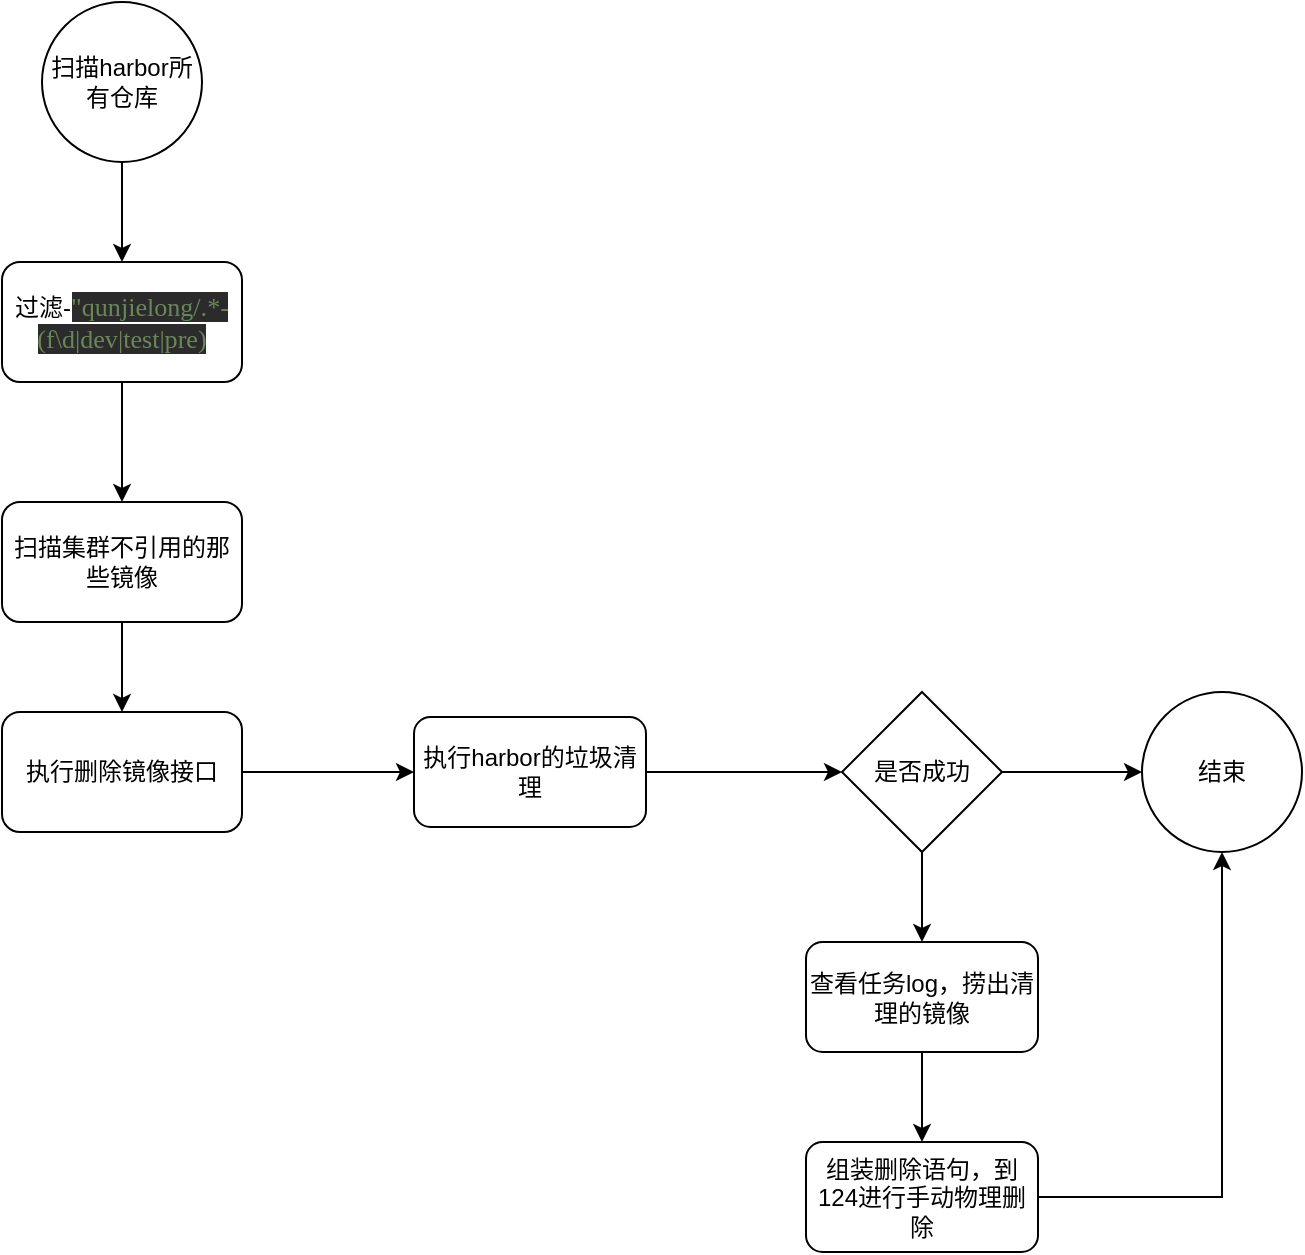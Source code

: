 <mxfile version="14.8.6" type="github"><diagram id="HJoxG-BciqIEoTtNvE9b" name="Page-1"><mxGraphModel dx="1422" dy="761" grid="1" gridSize="10" guides="1" tooltips="1" connect="1" arrows="1" fold="1" page="1" pageScale="1" pageWidth="827" pageHeight="1169" math="0" shadow="0"><root><mxCell id="0"/><mxCell id="1" parent="0"/><mxCell id="voRt8SKU58HavVALvPDA-2" style="edgeStyle=orthogonalEdgeStyle;rounded=0;orthogonalLoop=1;jettySize=auto;html=1;exitX=0.5;exitY=1;exitDx=0;exitDy=0;entryX=0.5;entryY=0;entryDx=0;entryDy=0;" edge="1" parent="1" source="voRt8SKU58HavVALvPDA-1" target="voRt8SKU58HavVALvPDA-3"><mxGeometry relative="1" as="geometry"><mxPoint x="210" y="280" as="targetPoint"/></mxGeometry></mxCell><mxCell id="voRt8SKU58HavVALvPDA-1" value="扫描harbor所有仓库" style="ellipse;whiteSpace=wrap;html=1;aspect=fixed;" vertex="1" parent="1"><mxGeometry x="170" y="170" width="80" height="80" as="geometry"/></mxCell><mxCell id="voRt8SKU58HavVALvPDA-9" style="edgeStyle=orthogonalEdgeStyle;rounded=0;orthogonalLoop=1;jettySize=auto;html=1;exitX=0.5;exitY=1;exitDx=0;exitDy=0;entryX=0.5;entryY=0;entryDx=0;entryDy=0;" edge="1" parent="1" source="voRt8SKU58HavVALvPDA-3" target="voRt8SKU58HavVALvPDA-8"><mxGeometry relative="1" as="geometry"/></mxCell><mxCell id="voRt8SKU58HavVALvPDA-3" value="过滤-&lt;span style=&quot;color: rgb(106 , 135 , 89) ; background-color: rgb(43 , 43 , 43) ; font-family: &amp;#34;jetbrains mono&amp;#34; ; font-size: 9.8pt&quot;&gt;&quot;qunjielong/.*-(f\d|dev|test|pre)&lt;/span&gt;" style="rounded=1;whiteSpace=wrap;html=1;" vertex="1" parent="1"><mxGeometry x="150" y="300" width="120" height="60" as="geometry"/></mxCell><mxCell id="voRt8SKU58HavVALvPDA-11" style="edgeStyle=orthogonalEdgeStyle;rounded=0;orthogonalLoop=1;jettySize=auto;html=1;exitX=0.5;exitY=1;exitDx=0;exitDy=0;entryX=0.5;entryY=0;entryDx=0;entryDy=0;" edge="1" parent="1" source="voRt8SKU58HavVALvPDA-8" target="voRt8SKU58HavVALvPDA-10"><mxGeometry relative="1" as="geometry"/></mxCell><mxCell id="voRt8SKU58HavVALvPDA-8" value="扫描集群不引用的那些镜像" style="rounded=1;whiteSpace=wrap;html=1;" vertex="1" parent="1"><mxGeometry x="150" y="420" width="120" height="60" as="geometry"/></mxCell><mxCell id="voRt8SKU58HavVALvPDA-15" style="edgeStyle=orthogonalEdgeStyle;rounded=0;orthogonalLoop=1;jettySize=auto;html=1;exitX=1;exitY=0.5;exitDx=0;exitDy=0;entryX=0;entryY=0.5;entryDx=0;entryDy=0;" edge="1" parent="1" source="voRt8SKU58HavVALvPDA-10" target="voRt8SKU58HavVALvPDA-13"><mxGeometry relative="1" as="geometry"/></mxCell><mxCell id="voRt8SKU58HavVALvPDA-10" value="执行删除镜像接口" style="rounded=1;whiteSpace=wrap;html=1;" vertex="1" parent="1"><mxGeometry x="150" y="525" width="120" height="60" as="geometry"/></mxCell><mxCell id="voRt8SKU58HavVALvPDA-21" style="edgeStyle=orthogonalEdgeStyle;rounded=0;orthogonalLoop=1;jettySize=auto;html=1;exitX=1;exitY=0.5;exitDx=0;exitDy=0;entryX=0;entryY=0.5;entryDx=0;entryDy=0;" edge="1" parent="1" source="voRt8SKU58HavVALvPDA-13" target="voRt8SKU58HavVALvPDA-18"><mxGeometry relative="1" as="geometry"/></mxCell><mxCell id="voRt8SKU58HavVALvPDA-13" value="执行harbor的垃圾清理" style="rounded=1;whiteSpace=wrap;html=1;" vertex="1" parent="1"><mxGeometry x="356" y="527.5" width="116" height="55" as="geometry"/></mxCell><mxCell id="voRt8SKU58HavVALvPDA-20" style="edgeStyle=orthogonalEdgeStyle;rounded=0;orthogonalLoop=1;jettySize=auto;html=1;exitX=1;exitY=0.5;exitDx=0;exitDy=0;entryX=0;entryY=0.5;entryDx=0;entryDy=0;" edge="1" parent="1" source="voRt8SKU58HavVALvPDA-18" target="voRt8SKU58HavVALvPDA-19"><mxGeometry relative="1" as="geometry"/></mxCell><mxCell id="voRt8SKU58HavVALvPDA-23" style="edgeStyle=orthogonalEdgeStyle;rounded=0;orthogonalLoop=1;jettySize=auto;html=1;exitX=0.5;exitY=1;exitDx=0;exitDy=0;entryX=0.5;entryY=0;entryDx=0;entryDy=0;" edge="1" parent="1" source="voRt8SKU58HavVALvPDA-18" target="voRt8SKU58HavVALvPDA-22"><mxGeometry relative="1" as="geometry"/></mxCell><mxCell id="voRt8SKU58HavVALvPDA-18" value="是否成功" style="rhombus;whiteSpace=wrap;html=1;" vertex="1" parent="1"><mxGeometry x="570" y="515" width="80" height="80" as="geometry"/></mxCell><mxCell id="voRt8SKU58HavVALvPDA-19" value="结束" style="ellipse;whiteSpace=wrap;html=1;aspect=fixed;" vertex="1" parent="1"><mxGeometry x="720" y="515" width="80" height="80" as="geometry"/></mxCell><mxCell id="voRt8SKU58HavVALvPDA-25" style="edgeStyle=orthogonalEdgeStyle;rounded=0;orthogonalLoop=1;jettySize=auto;html=1;exitX=0.5;exitY=1;exitDx=0;exitDy=0;entryX=0.5;entryY=0;entryDx=0;entryDy=0;" edge="1" parent="1" source="voRt8SKU58HavVALvPDA-22" target="voRt8SKU58HavVALvPDA-24"><mxGeometry relative="1" as="geometry"/></mxCell><mxCell id="voRt8SKU58HavVALvPDA-22" value="查看任务log，捞出清理的镜像" style="rounded=1;whiteSpace=wrap;html=1;" vertex="1" parent="1"><mxGeometry x="552" y="640" width="116" height="55" as="geometry"/></mxCell><mxCell id="voRt8SKU58HavVALvPDA-26" style="edgeStyle=orthogonalEdgeStyle;rounded=0;orthogonalLoop=1;jettySize=auto;html=1;exitX=1;exitY=0.5;exitDx=0;exitDy=0;entryX=0.5;entryY=1;entryDx=0;entryDy=0;" edge="1" parent="1" source="voRt8SKU58HavVALvPDA-24" target="voRt8SKU58HavVALvPDA-19"><mxGeometry relative="1" as="geometry"/></mxCell><mxCell id="voRt8SKU58HavVALvPDA-24" value="组装删除语句，到124进行手动物理删除" style="rounded=1;whiteSpace=wrap;html=1;" vertex="1" parent="1"><mxGeometry x="552" y="740" width="116" height="55" as="geometry"/></mxCell></root></mxGraphModel></diagram></mxfile>